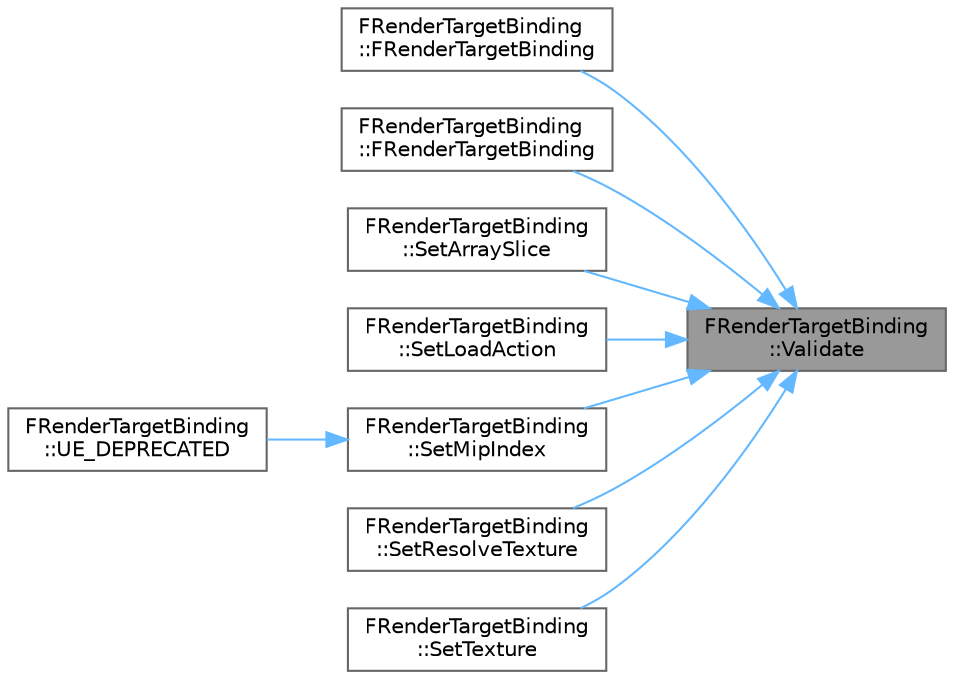 digraph "FRenderTargetBinding::Validate"
{
 // INTERACTIVE_SVG=YES
 // LATEX_PDF_SIZE
  bgcolor="transparent";
  edge [fontname=Helvetica,fontsize=10,labelfontname=Helvetica,labelfontsize=10];
  node [fontname=Helvetica,fontsize=10,shape=box,height=0.2,width=0.4];
  rankdir="RL";
  Node1 [id="Node000001",label="FRenderTargetBinding\l::Validate",height=0.2,width=0.4,color="gray40", fillcolor="grey60", style="filled", fontcolor="black",tooltip=" "];
  Node1 -> Node2 [id="edge1_Node000001_Node000002",dir="back",color="steelblue1",style="solid",tooltip=" "];
  Node2 [id="Node000002",label="FRenderTargetBinding\l::FRenderTargetBinding",height=0.2,width=0.4,color="grey40", fillcolor="white", style="filled",URL="$d2/d6f/structFRenderTargetBinding.html#ab6155d961e6542d0e6a4b0957f6f6d1e",tooltip=" "];
  Node1 -> Node3 [id="edge2_Node000001_Node000003",dir="back",color="steelblue1",style="solid",tooltip=" "];
  Node3 [id="Node000003",label="FRenderTargetBinding\l::FRenderTargetBinding",height=0.2,width=0.4,color="grey40", fillcolor="white", style="filled",URL="$d2/d6f/structFRenderTargetBinding.html#ace92a437ea62b214855668b05bbdf1e1",tooltip=" "];
  Node1 -> Node4 [id="edge3_Node000001_Node000004",dir="back",color="steelblue1",style="solid",tooltip=" "];
  Node4 [id="Node000004",label="FRenderTargetBinding\l::SetArraySlice",height=0.2,width=0.4,color="grey40", fillcolor="white", style="filled",URL="$d2/d6f/structFRenderTargetBinding.html#a1df9e0d7b7a712893dc34e2c83406098",tooltip=" "];
  Node1 -> Node5 [id="edge4_Node000001_Node000005",dir="back",color="steelblue1",style="solid",tooltip=" "];
  Node5 [id="Node000005",label="FRenderTargetBinding\l::SetLoadAction",height=0.2,width=0.4,color="grey40", fillcolor="white", style="filled",URL="$d2/d6f/structFRenderTargetBinding.html#ad19b2e87f606564b064759a11e3807ac",tooltip=" "];
  Node1 -> Node6 [id="edge5_Node000001_Node000006",dir="back",color="steelblue1",style="solid",tooltip=" "];
  Node6 [id="Node000006",label="FRenderTargetBinding\l::SetMipIndex",height=0.2,width=0.4,color="grey40", fillcolor="white", style="filled",URL="$d2/d6f/structFRenderTargetBinding.html#ae4d6b529b7004b01fed2aa9b044cc004",tooltip=" "];
  Node6 -> Node7 [id="edge6_Node000006_Node000007",dir="back",color="steelblue1",style="solid",tooltip=" "];
  Node7 [id="Node000007",label="FRenderTargetBinding\l::UE_DEPRECATED",height=0.2,width=0.4,color="grey40", fillcolor="white", style="filled",URL="$d2/d6f/structFRenderTargetBinding.html#a8b828a5a173dbb41abc076f89b75b5f4",tooltip=" "];
  Node1 -> Node8 [id="edge7_Node000001_Node000008",dir="back",color="steelblue1",style="solid",tooltip=" "];
  Node8 [id="Node000008",label="FRenderTargetBinding\l::SetResolveTexture",height=0.2,width=0.4,color="grey40", fillcolor="white", style="filled",URL="$d2/d6f/structFRenderTargetBinding.html#a3bd3eba63fba9d7906ec81ce5ce38e0e",tooltip=" "];
  Node1 -> Node9 [id="edge8_Node000001_Node000009",dir="back",color="steelblue1",style="solid",tooltip=" "];
  Node9 [id="Node000009",label="FRenderTargetBinding\l::SetTexture",height=0.2,width=0.4,color="grey40", fillcolor="white", style="filled",URL="$d2/d6f/structFRenderTargetBinding.html#a006b9aadf910c49f91809aabf44350b6",tooltip=" "];
}
